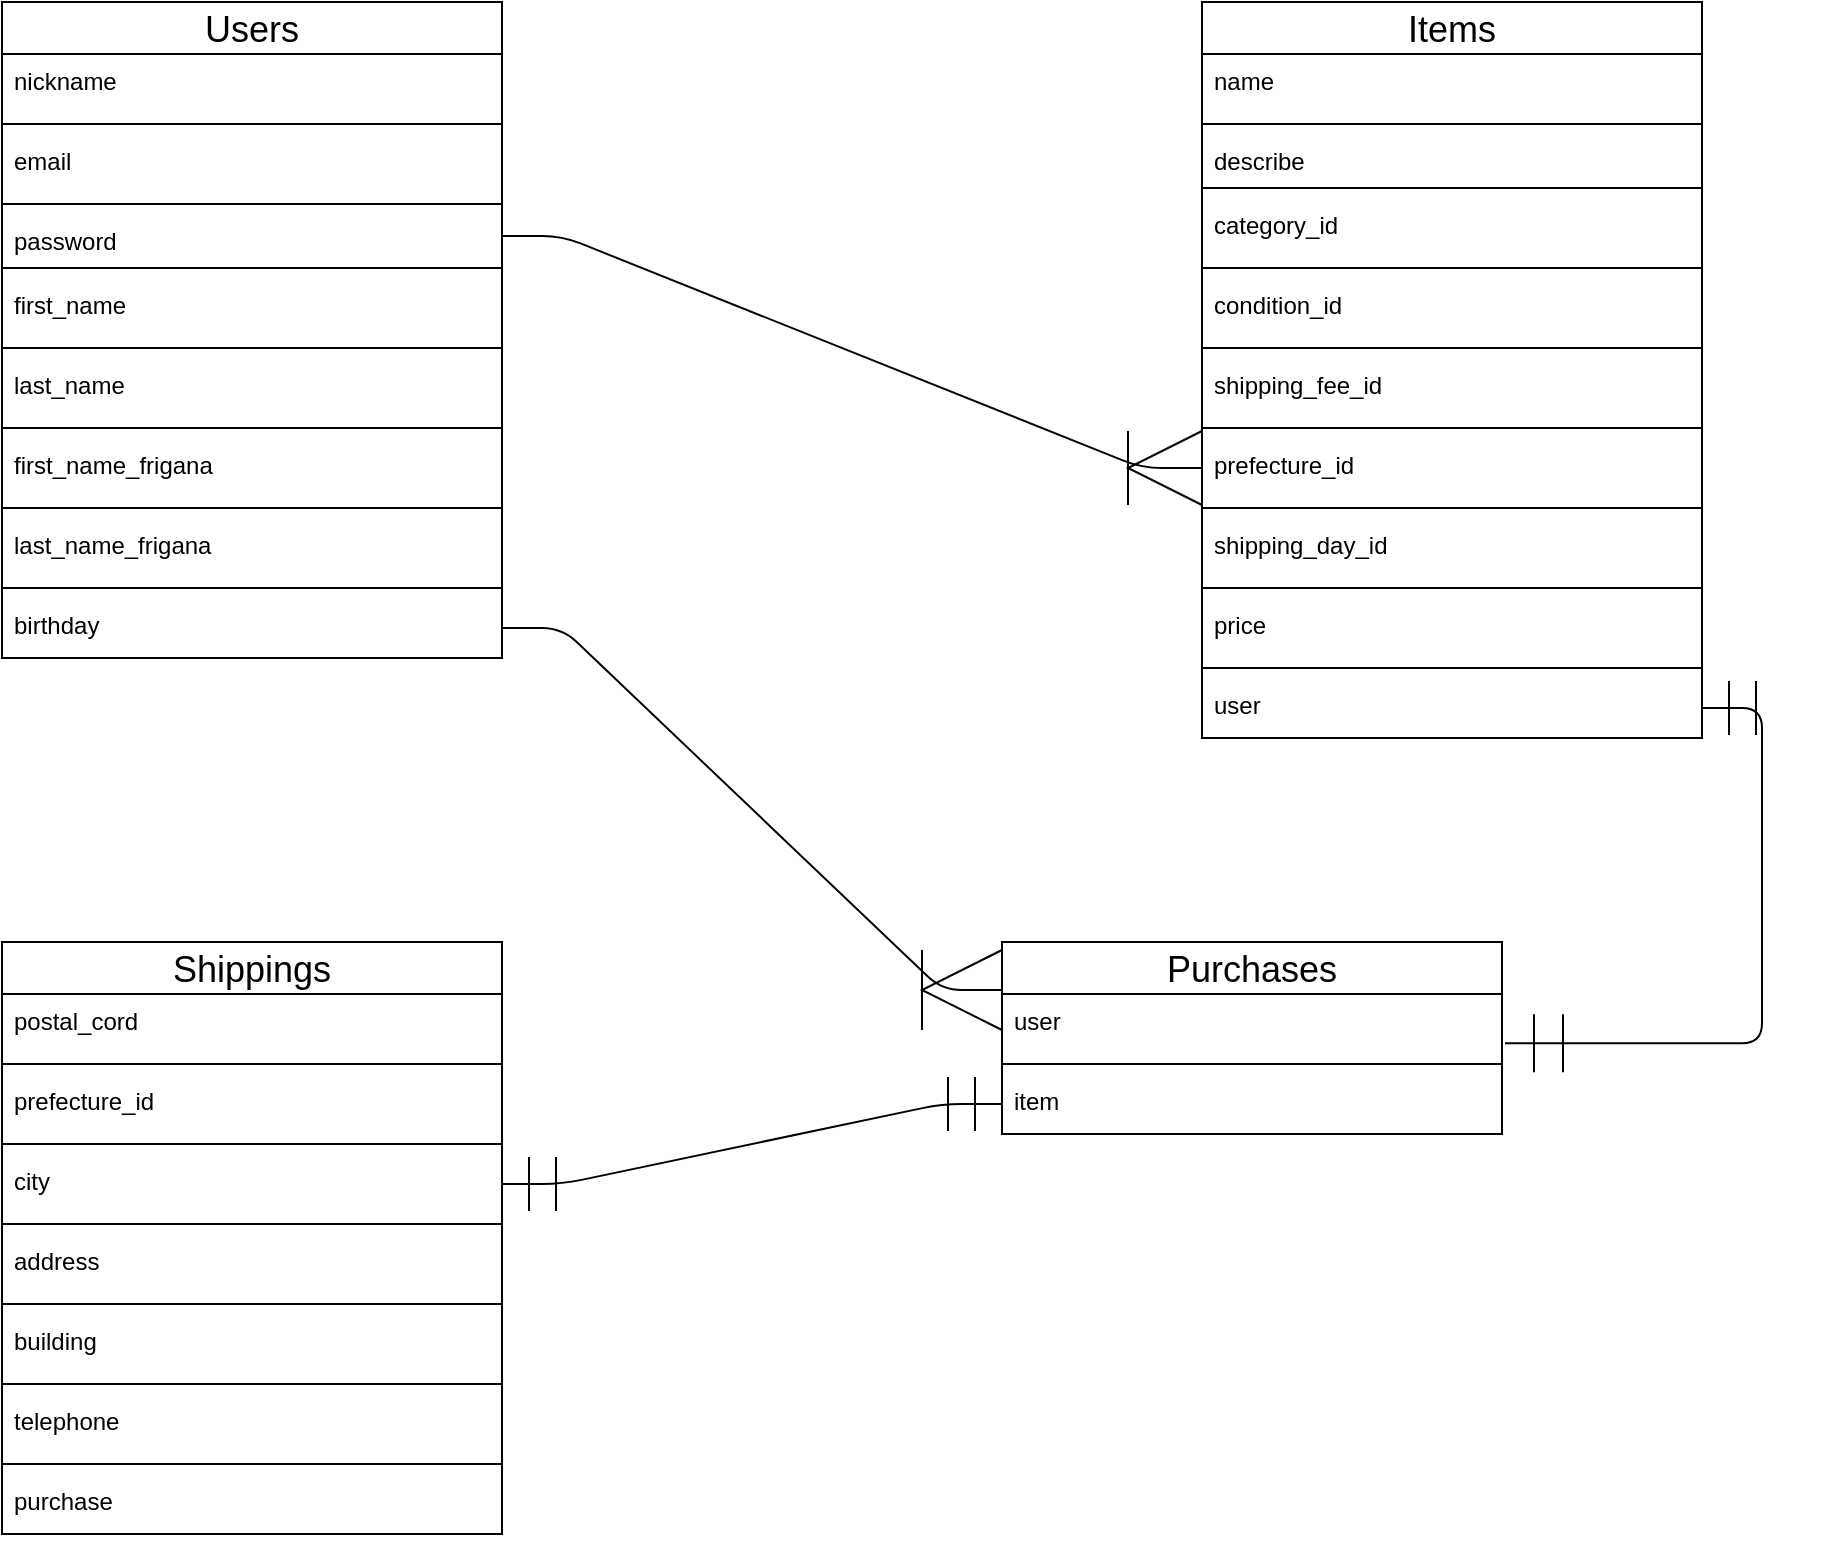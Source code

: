 <mxfile>
    <diagram id="0VUEjXl6SVXJVblTbCMS" name="ページ1">
        <mxGraphModel dx="1099" dy="720" grid="1" gridSize="10" guides="1" tooltips="1" connect="1" arrows="1" fold="1" page="1" pageScale="1" pageWidth="827" pageHeight="1169" math="0" shadow="0">
            <root>
                <mxCell id="0"/>
                <mxCell id="1" parent="0"/>
                <mxCell id="2" value="Users" style="swimlane;fontStyle=0;childLayout=stackLayout;horizontal=1;startSize=26;horizontalStack=0;resizeParent=1;resizeParentMax=0;resizeLast=0;collapsible=1;marginBottom=0;align=center;fontSize=18;spacing=3;verticalAlign=bottom;" parent="1" vertex="1">
                    <mxGeometry x="-430" y="160" width="250" height="328" as="geometry">
                        <mxRectangle x="-60" y="300" width="50" height="26" as="alternateBounds"/>
                    </mxGeometry>
                </mxCell>
                <mxCell id="16" value="nickname" style="text;strokeColor=none;fillColor=none;spacingLeft=4;spacingRight=4;overflow=hidden;rotatable=0;points=[[0,0.5],[1,0.5]];portConstraint=eastwest;fontSize=12;" parent="2" vertex="1">
                    <mxGeometry y="26" width="250" height="30" as="geometry"/>
                </mxCell>
                <mxCell id="48" value="" style="line;strokeWidth=1;rotatable=0;dashed=0;labelPosition=right;align=left;verticalAlign=middle;spacingTop=0;spacingLeft=6;points=[];portConstraint=eastwest;fontSize=14;" parent="2" vertex="1">
                    <mxGeometry y="56" width="250" height="10" as="geometry"/>
                </mxCell>
                <mxCell id="17" value="email" style="text;strokeColor=none;fillColor=none;spacingLeft=4;spacingRight=4;overflow=hidden;rotatable=0;points=[[0,0.5],[1,0.5]];portConstraint=eastwest;fontSize=12;" parent="2" vertex="1">
                    <mxGeometry y="66" width="250" height="30" as="geometry"/>
                </mxCell>
                <mxCell id="49" value="" style="line;strokeWidth=1;rotatable=0;dashed=0;labelPosition=right;align=left;verticalAlign=middle;spacingTop=0;spacingLeft=6;points=[];portConstraint=eastwest;fontSize=14;" parent="2" vertex="1">
                    <mxGeometry y="96" width="250" height="10" as="geometry"/>
                </mxCell>
                <mxCell id="18" value="password" style="text;strokeColor=none;fillColor=none;spacingLeft=4;spacingRight=4;overflow=hidden;rotatable=0;points=[[0,0.5],[1,0.5]];portConstraint=eastwest;fontSize=12;" parent="2" vertex="1">
                    <mxGeometry y="106" width="250" height="22" as="geometry"/>
                </mxCell>
                <mxCell id="50" value="" style="line;strokeWidth=1;rotatable=0;dashed=0;labelPosition=right;align=left;verticalAlign=middle;spacingTop=0;spacingLeft=6;points=[];portConstraint=eastwest;fontSize=14;" parent="2" vertex="1">
                    <mxGeometry y="128" width="250" height="10" as="geometry"/>
                </mxCell>
                <mxCell id="19" value="first_name" style="text;strokeColor=none;fillColor=none;spacingLeft=4;spacingRight=4;overflow=hidden;rotatable=0;points=[[0,0.5],[1,0.5]];portConstraint=eastwest;fontSize=12;" parent="2" vertex="1">
                    <mxGeometry y="138" width="250" height="30" as="geometry"/>
                </mxCell>
                <mxCell id="51" value="" style="line;strokeWidth=1;rotatable=0;dashed=0;labelPosition=right;align=left;verticalAlign=middle;spacingTop=0;spacingLeft=6;points=[];portConstraint=eastwest;fontSize=14;" parent="2" vertex="1">
                    <mxGeometry y="168" width="250" height="10" as="geometry"/>
                </mxCell>
                <mxCell id="20" value="last_name" style="text;strokeColor=none;fillColor=none;spacingLeft=4;spacingRight=4;overflow=hidden;rotatable=0;points=[[0,0.5],[1,0.5]];portConstraint=eastwest;fontSize=12;" parent="2" vertex="1">
                    <mxGeometry y="178" width="250" height="30" as="geometry"/>
                </mxCell>
                <mxCell id="52" value="" style="line;strokeWidth=1;rotatable=0;dashed=0;labelPosition=right;align=left;verticalAlign=middle;spacingTop=0;spacingLeft=6;points=[];portConstraint=eastwest;fontSize=14;" parent="2" vertex="1">
                    <mxGeometry y="208" width="250" height="10" as="geometry"/>
                </mxCell>
                <mxCell id="22" value="first_name_frigana" style="text;strokeColor=none;fillColor=none;spacingLeft=4;spacingRight=4;overflow=hidden;rotatable=0;points=[[0,0.5],[1,0.5]];portConstraint=eastwest;fontSize=12;" parent="2" vertex="1">
                    <mxGeometry y="218" width="250" height="30" as="geometry"/>
                </mxCell>
                <mxCell id="53" value="" style="line;strokeWidth=1;rotatable=0;dashed=0;labelPosition=right;align=left;verticalAlign=middle;spacingTop=0;spacingLeft=6;points=[];portConstraint=eastwest;fontSize=14;" parent="2" vertex="1">
                    <mxGeometry y="248" width="250" height="10" as="geometry"/>
                </mxCell>
                <mxCell id="15" value="last_name_frigana" style="text;strokeColor=none;fillColor=none;spacingLeft=4;spacingRight=4;overflow=hidden;rotatable=0;points=[[0,0.5],[1,0.5]];portConstraint=eastwest;fontSize=12;" parent="2" vertex="1">
                    <mxGeometry y="258" width="250" height="30" as="geometry"/>
                </mxCell>
                <mxCell id="54" value="" style="line;strokeWidth=1;rotatable=0;dashed=0;labelPosition=right;align=left;verticalAlign=middle;spacingTop=0;spacingLeft=6;points=[];portConstraint=eastwest;fontSize=14;" parent="2" vertex="1">
                    <mxGeometry y="288" width="250" height="10" as="geometry"/>
                </mxCell>
                <mxCell id="23" value="birthday" style="text;strokeColor=none;fillColor=none;spacingLeft=4;spacingRight=4;overflow=hidden;rotatable=0;points=[[0,0.5],[1,0.5]];portConstraint=eastwest;fontSize=12;" parent="2" vertex="1">
                    <mxGeometry y="298" width="250" height="30" as="geometry"/>
                </mxCell>
                <mxCell id="5" value="&#10;&#10;" style="text;strokeColor=none;fillColor=none;spacingLeft=4;spacingRight=4;overflow=hidden;rotatable=0;points=[[0,0.5],[1,0.5]];portConstraint=eastwest;fontSize=12;" parent="1" vertex="1">
                    <mxGeometry x="-60" y="370" width="250" height="30" as="geometry"/>
                </mxCell>
                <mxCell id="71" value="Items" style="swimlane;fontStyle=0;childLayout=stackLayout;horizontal=1;startSize=26;horizontalStack=0;resizeParent=1;resizeParentMax=0;resizeLast=0;collapsible=1;marginBottom=0;align=center;fontSize=18;spacing=3;verticalAlign=bottom;" parent="1" vertex="1">
                    <mxGeometry x="170" y="160" width="250" height="368" as="geometry">
                        <mxRectangle x="-60" y="300" width="50" height="26" as="alternateBounds"/>
                    </mxGeometry>
                </mxCell>
                <mxCell id="72" value="name" style="text;strokeColor=none;fillColor=none;spacingLeft=4;spacingRight=4;overflow=hidden;rotatable=0;points=[[0,0.5],[1,0.5]];portConstraint=eastwest;fontSize=12;" parent="71" vertex="1">
                    <mxGeometry y="26" width="250" height="30" as="geometry"/>
                </mxCell>
                <mxCell id="73" value="" style="line;strokeWidth=1;rotatable=0;dashed=0;labelPosition=right;align=left;verticalAlign=middle;spacingTop=0;spacingLeft=6;points=[];portConstraint=eastwest;fontSize=14;" parent="71" vertex="1">
                    <mxGeometry y="56" width="250" height="10" as="geometry"/>
                </mxCell>
                <mxCell id="76" value="describe" style="text;strokeColor=none;fillColor=none;spacingLeft=4;spacingRight=4;overflow=hidden;rotatable=0;points=[[0,0.5],[1,0.5]];portConstraint=eastwest;fontSize=12;" parent="71" vertex="1">
                    <mxGeometry y="66" width="250" height="22" as="geometry"/>
                </mxCell>
                <mxCell id="75" value="" style="line;strokeWidth=1;rotatable=0;dashed=0;labelPosition=right;align=left;verticalAlign=middle;spacingTop=0;spacingLeft=6;points=[];portConstraint=eastwest;fontSize=14;" parent="71" vertex="1">
                    <mxGeometry y="88" width="250" height="10" as="geometry"/>
                </mxCell>
                <mxCell id="78" value="category_id" style="text;strokeColor=none;fillColor=none;spacingLeft=4;spacingRight=4;overflow=hidden;rotatable=0;points=[[0,0.5],[1,0.5]];portConstraint=eastwest;fontSize=12;" parent="71" vertex="1">
                    <mxGeometry y="98" width="250" height="30" as="geometry"/>
                </mxCell>
                <mxCell id="77" value="" style="line;strokeWidth=1;rotatable=0;dashed=0;labelPosition=right;align=left;verticalAlign=middle;spacingTop=0;spacingLeft=6;points=[];portConstraint=eastwest;fontSize=14;" parent="71" vertex="1">
                    <mxGeometry y="128" width="250" height="10" as="geometry"/>
                </mxCell>
                <mxCell id="149" value="condition_id" style="text;strokeColor=none;fillColor=none;spacingLeft=4;spacingRight=4;overflow=hidden;rotatable=0;points=[[0,0.5],[1,0.5]];portConstraint=eastwest;fontSize=12;" vertex="1" parent="71">
                    <mxGeometry y="138" width="250" height="30" as="geometry"/>
                </mxCell>
                <mxCell id="150" value="" style="line;strokeWidth=1;rotatable=0;dashed=0;labelPosition=right;align=left;verticalAlign=middle;spacingTop=0;spacingLeft=6;points=[];portConstraint=eastwest;" vertex="1" parent="71">
                    <mxGeometry y="168" width="250" height="10" as="geometry"/>
                </mxCell>
                <mxCell id="80" value="shipping_fee_id" style="text;strokeColor=none;fillColor=none;spacingLeft=4;spacingRight=4;overflow=hidden;rotatable=0;points=[[0,0.5],[1,0.5]];portConstraint=eastwest;fontSize=12;" parent="71" vertex="1">
                    <mxGeometry y="178" width="250" height="30" as="geometry"/>
                </mxCell>
                <mxCell id="79" value="" style="line;strokeWidth=1;rotatable=0;dashed=0;labelPosition=right;align=left;verticalAlign=middle;spacingTop=0;spacingLeft=6;points=[];portConstraint=eastwest;fontSize=14;" parent="71" vertex="1">
                    <mxGeometry y="208" width="250" height="10" as="geometry"/>
                </mxCell>
                <mxCell id="82" value="prefecture_id" style="text;strokeColor=none;fillColor=none;spacingLeft=4;spacingRight=4;overflow=hidden;rotatable=0;points=[[0,0.5],[1,0.5]];portConstraint=eastwest;fontSize=12;" parent="71" vertex="1">
                    <mxGeometry y="218" width="250" height="30" as="geometry"/>
                </mxCell>
                <mxCell id="81" value="" style="line;strokeWidth=1;rotatable=0;dashed=0;labelPosition=right;align=left;verticalAlign=middle;spacingTop=0;spacingLeft=6;points=[];portConstraint=eastwest;fontSize=14;" parent="71" vertex="1">
                    <mxGeometry y="248" width="250" height="10" as="geometry"/>
                </mxCell>
                <mxCell id="86" value="shipping_day_id" style="text;strokeColor=none;fillColor=none;spacingLeft=4;spacingRight=4;overflow=hidden;rotatable=0;points=[[0,0.5],[1,0.5]];portConstraint=eastwest;fontSize=12;" parent="71" vertex="1">
                    <mxGeometry y="258" width="250" height="30" as="geometry"/>
                </mxCell>
                <mxCell id="90" value="" style="line;strokeWidth=1;rotatable=0;dashed=0;labelPosition=right;align=left;verticalAlign=middle;spacingTop=0;spacingLeft=6;points=[];portConstraint=eastwest;labelBackgroundColor=none;fontSize=18;" parent="71" vertex="1">
                    <mxGeometry y="288" width="250" height="10" as="geometry"/>
                </mxCell>
                <mxCell id="89" value="price" style="text;strokeColor=none;fillColor=none;spacingLeft=4;spacingRight=4;overflow=hidden;rotatable=0;points=[[0,0.5],[1,0.5]];portConstraint=eastwest;fontSize=12;labelBackgroundColor=none;" parent="71" vertex="1">
                    <mxGeometry y="298" width="250" height="30" as="geometry"/>
                </mxCell>
                <mxCell id="92" value="" style="line;strokeWidth=1;rotatable=0;dashed=0;labelPosition=right;align=left;verticalAlign=middle;spacingTop=0;spacingLeft=6;points=[];portConstraint=eastwest;labelBackgroundColor=none;fontSize=18;" parent="71" vertex="1">
                    <mxGeometry y="328" width="250" height="10" as="geometry"/>
                </mxCell>
                <mxCell id="91" value="user" style="text;strokeColor=none;fillColor=none;spacingLeft=4;spacingRight=4;overflow=hidden;rotatable=0;points=[[0,0.5],[1,0.5]];portConstraint=eastwest;fontSize=12;labelBackgroundColor=none;" parent="71" vertex="1">
                    <mxGeometry y="338" width="250" height="30" as="geometry"/>
                </mxCell>
                <mxCell id="103" value="" style="edgeStyle=entityRelationEdgeStyle;fontSize=38;html=1;endArrow=ERoneToMany;entryX=0;entryY=0.5;entryDx=0;entryDy=0;strokeWidth=1;endSize=35;exitX=1;exitY=0.5;exitDx=0;exitDy=0;" parent="1" target="82" edge="1" source="18">
                    <mxGeometry width="100" height="100" relative="1" as="geometry">
                        <mxPoint x="-180" y="440" as="sourcePoint"/>
                        <mxPoint x="-80" y="340" as="targetPoint"/>
                    </mxGeometry>
                </mxCell>
                <mxCell id="104" value="Shippings" style="swimlane;fontStyle=0;childLayout=stackLayout;horizontal=1;startSize=26;horizontalStack=0;resizeParent=1;resizeParentMax=0;resizeLast=0;collapsible=1;marginBottom=0;align=center;fontSize=18;spacing=3;verticalAlign=bottom;" parent="1" vertex="1">
                    <mxGeometry x="-430" y="630" width="250" height="296" as="geometry">
                        <mxRectangle x="-60" y="300" width="50" height="26" as="alternateBounds"/>
                    </mxGeometry>
                </mxCell>
                <mxCell id="113" value="postal_cord" style="text;strokeColor=none;fillColor=none;spacingLeft=4;spacingRight=4;overflow=hidden;rotatable=0;points=[[0,0.5],[1,0.5]];portConstraint=eastwest;fontSize=12;" parent="104" vertex="1">
                    <mxGeometry y="26" width="250" height="30" as="geometry"/>
                </mxCell>
                <mxCell id="114" value="" style="line;strokeWidth=1;rotatable=0;dashed=0;labelPosition=right;align=left;verticalAlign=middle;spacingTop=0;spacingLeft=6;points=[];portConstraint=eastwest;fontSize=14;" parent="104" vertex="1">
                    <mxGeometry y="56" width="250" height="10" as="geometry"/>
                </mxCell>
                <mxCell id="115" value="prefecture_id" style="text;strokeColor=none;fillColor=none;spacingLeft=4;spacingRight=4;overflow=hidden;rotatable=0;points=[[0,0.5],[1,0.5]];portConstraint=eastwest;fontSize=12;" parent="104" vertex="1">
                    <mxGeometry y="66" width="250" height="30" as="geometry"/>
                </mxCell>
                <mxCell id="116" value="" style="line;strokeWidth=1;rotatable=0;dashed=0;labelPosition=right;align=left;verticalAlign=middle;spacingTop=0;spacingLeft=6;points=[];portConstraint=eastwest;labelBackgroundColor=none;fontSize=18;" parent="104" vertex="1">
                    <mxGeometry y="96" width="250" height="10" as="geometry"/>
                </mxCell>
                <mxCell id="117" value="city" style="text;strokeColor=none;fillColor=none;spacingLeft=4;spacingRight=4;overflow=hidden;rotatable=0;points=[[0,0.5],[1,0.5]];portConstraint=eastwest;fontSize=12;labelBackgroundColor=none;" parent="104" vertex="1">
                    <mxGeometry y="106" width="250" height="30" as="geometry"/>
                </mxCell>
                <mxCell id="145" value="" style="line;strokeWidth=1;rotatable=0;dashed=0;labelPosition=right;align=left;verticalAlign=middle;spacingTop=0;spacingLeft=6;points=[];portConstraint=eastwest;" vertex="1" parent="104">
                    <mxGeometry y="136" width="250" height="10" as="geometry"/>
                </mxCell>
                <mxCell id="144" value="address" style="text;strokeColor=none;fillColor=none;spacingLeft=4;spacingRight=4;overflow=hidden;rotatable=0;points=[[0,0.5],[1,0.5]];portConstraint=eastwest;fontSize=12;" vertex="1" parent="104">
                    <mxGeometry y="146" width="250" height="30" as="geometry"/>
                </mxCell>
                <mxCell id="153" value="" style="line;strokeWidth=1;rotatable=0;dashed=0;labelPosition=right;align=left;verticalAlign=middle;spacingTop=0;spacingLeft=6;points=[];portConstraint=eastwest;" vertex="1" parent="104">
                    <mxGeometry y="176" width="250" height="10" as="geometry"/>
                </mxCell>
                <mxCell id="152" value="building" style="text;strokeColor=none;fillColor=none;spacingLeft=4;spacingRight=4;overflow=hidden;rotatable=0;points=[[0,0.5],[1,0.5]];portConstraint=eastwest;fontSize=12;" vertex="1" parent="104">
                    <mxGeometry y="186" width="250" height="30" as="geometry"/>
                </mxCell>
                <mxCell id="118" value="" style="line;strokeWidth=1;rotatable=0;dashed=0;labelPosition=right;align=left;verticalAlign=middle;spacingTop=0;spacingLeft=6;points=[];portConstraint=eastwest;labelBackgroundColor=none;fontSize=18;" parent="104" vertex="1">
                    <mxGeometry y="216" width="250" height="10" as="geometry"/>
                </mxCell>
                <mxCell id="119" value="telephone" style="text;strokeColor=none;fillColor=none;spacingLeft=4;spacingRight=4;overflow=hidden;rotatable=0;points=[[0,0.5],[1,0.5]];portConstraint=eastwest;fontSize=12;labelBackgroundColor=none;" parent="104" vertex="1">
                    <mxGeometry y="226" width="250" height="30" as="geometry"/>
                </mxCell>
                <mxCell id="148" value="" style="line;strokeWidth=1;rotatable=0;dashed=0;labelPosition=right;align=left;verticalAlign=middle;spacingTop=0;spacingLeft=6;points=[];portConstraint=eastwest;" vertex="1" parent="104">
                    <mxGeometry y="256" width="250" height="10" as="geometry"/>
                </mxCell>
                <mxCell id="147" value="purchase" style="text;strokeColor=none;fillColor=none;spacingLeft=4;spacingRight=4;overflow=hidden;rotatable=0;points=[[0,0.5],[1,0.5]];portConstraint=eastwest;fontSize=12;" vertex="1" parent="104">
                    <mxGeometry y="266" width="250" height="30" as="geometry"/>
                </mxCell>
                <mxCell id="126" value="" style="edgeStyle=entityRelationEdgeStyle;fontSize=12;html=1;endArrow=ERmandOne;startArrow=ERmandOne;strokeWidth=1;horizontal=1;verticalAlign=middle;endSize=25;startSize=27;fontStyle=0;exitX=1.006;exitY=0.82;exitDx=0;exitDy=0;exitPerimeter=0;" parent="1" source="131" target="91" edge="1">
                    <mxGeometry width="100" height="100" relative="1" as="geometry">
                        <mxPoint x="150" y="580" as="sourcePoint"/>
                        <mxPoint x="220" y="650" as="targetPoint"/>
                    </mxGeometry>
                </mxCell>
                <mxCell id="130" value="Purchases" style="swimlane;fontStyle=0;childLayout=stackLayout;horizontal=1;startSize=26;horizontalStack=0;resizeParent=1;resizeParentMax=0;resizeLast=0;collapsible=1;marginBottom=0;align=center;fontSize=18;spacing=3;verticalAlign=bottom;" vertex="1" parent="1">
                    <mxGeometry x="70" y="630" width="250" height="96" as="geometry">
                        <mxRectangle x="-60" y="300" width="50" height="26" as="alternateBounds"/>
                    </mxGeometry>
                </mxCell>
                <mxCell id="131" value="user" style="text;strokeColor=none;fillColor=none;spacingLeft=4;spacingRight=4;overflow=hidden;rotatable=0;points=[[0,0.5],[1,0.5]];portConstraint=eastwest;fontSize=12;" vertex="1" parent="130">
                    <mxGeometry y="26" width="250" height="30" as="geometry"/>
                </mxCell>
                <mxCell id="132" value="" style="line;strokeWidth=1;rotatable=0;dashed=0;labelPosition=right;align=left;verticalAlign=middle;spacingTop=0;spacingLeft=6;points=[];portConstraint=eastwest;fontSize=14;" vertex="1" parent="130">
                    <mxGeometry y="56" width="250" height="10" as="geometry"/>
                </mxCell>
                <mxCell id="133" value="item" style="text;strokeColor=none;fillColor=none;spacingLeft=4;spacingRight=4;overflow=hidden;rotatable=0;points=[[0,0.5],[1,0.5]];portConstraint=eastwest;fontSize=12;" vertex="1" parent="130">
                    <mxGeometry y="66" width="250" height="30" as="geometry"/>
                </mxCell>
                <mxCell id="142" value="" style="edgeStyle=entityRelationEdgeStyle;fontSize=12;html=1;endArrow=ERoneToMany;strokeWidth=1;endSize=38;entryX=0;entryY=0.25;entryDx=0;entryDy=0;" edge="1" parent="1" source="23" target="130">
                    <mxGeometry width="100" height="100" relative="1" as="geometry">
                        <mxPoint x="-440" y="430" as="sourcePoint"/>
                        <mxPoint x="-190" y="686" as="targetPoint"/>
                    </mxGeometry>
                </mxCell>
                <mxCell id="143" value="" style="edgeStyle=entityRelationEdgeStyle;fontSize=12;html=1;endArrow=ERmandOne;startArrow=ERmandOne;exitX=1;exitY=0.5;exitDx=0;exitDy=0;entryX=0;entryY=0.5;entryDx=0;entryDy=0;endSize=25;startSize=25;" edge="1" parent="1" source="117" target="133">
                    <mxGeometry width="100" height="100" relative="1" as="geometry">
                        <mxPoint x="-60" y="810" as="sourcePoint"/>
                        <mxPoint x="40" y="710" as="targetPoint"/>
                    </mxGeometry>
                </mxCell>
            </root>
        </mxGraphModel>
    </diagram>
</mxfile>